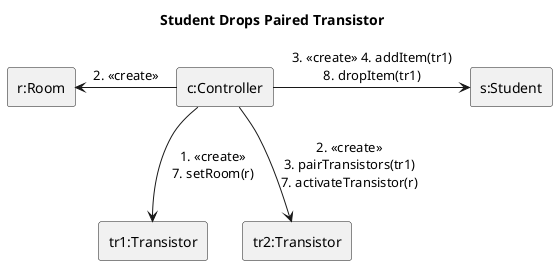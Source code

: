 @startuml cd

!$targetActor = "s"
!$targetActorClass = "Student"
skinparam linestyle ortho
rectangle "c:Controller" as c
rectangle "$targetActor:$targetActorClass" as s
rectangle "r:Room" as r

!$targetItem1 = "tr1"
!$targetItem2 = "tr2"
!$targetItemClass = "Transistor"
rectangle "$targetItem1:$targetItemClass" as targetItem1
rectangle "$targetItem2:$targetItemClass" as targetItem2
title  $targetActorClass Drops Paired $targetItemClass

c --> targetItem1: 1. <<create>>\n7. setRoom(r)
c --> targetItem2: 2. <<create>>\n3. pairTransistors($targetItem1)\n7. activateTransistor(r)

c -left-> r: 2. <<create>>
c -right-> s: 3. <<create>> 4. addItem($targetItem1)\n8. dropItem($targetItem1)


@enduml